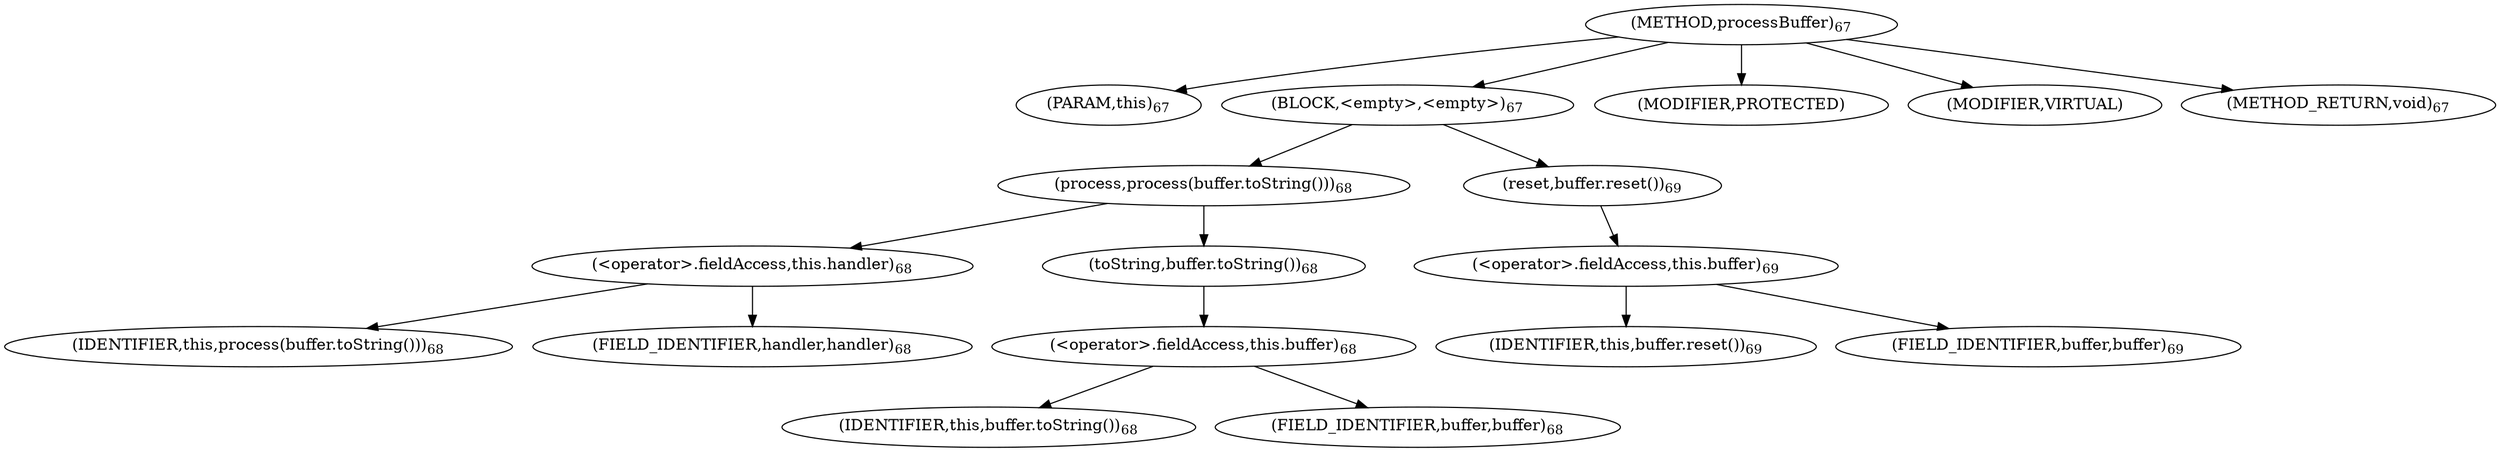 digraph "processBuffer" {  
"89" [label = <(METHOD,processBuffer)<SUB>67</SUB>> ]
"90" [label = <(PARAM,this)<SUB>67</SUB>> ]
"91" [label = <(BLOCK,&lt;empty&gt;,&lt;empty&gt;)<SUB>67</SUB>> ]
"92" [label = <(process,process(buffer.toString()))<SUB>68</SUB>> ]
"93" [label = <(&lt;operator&gt;.fieldAccess,this.handler)<SUB>68</SUB>> ]
"94" [label = <(IDENTIFIER,this,process(buffer.toString()))<SUB>68</SUB>> ]
"95" [label = <(FIELD_IDENTIFIER,handler,handler)<SUB>68</SUB>> ]
"96" [label = <(toString,buffer.toString())<SUB>68</SUB>> ]
"97" [label = <(&lt;operator&gt;.fieldAccess,this.buffer)<SUB>68</SUB>> ]
"98" [label = <(IDENTIFIER,this,buffer.toString())<SUB>68</SUB>> ]
"99" [label = <(FIELD_IDENTIFIER,buffer,buffer)<SUB>68</SUB>> ]
"100" [label = <(reset,buffer.reset())<SUB>69</SUB>> ]
"101" [label = <(&lt;operator&gt;.fieldAccess,this.buffer)<SUB>69</SUB>> ]
"102" [label = <(IDENTIFIER,this,buffer.reset())<SUB>69</SUB>> ]
"103" [label = <(FIELD_IDENTIFIER,buffer,buffer)<SUB>69</SUB>> ]
"104" [label = <(MODIFIER,PROTECTED)> ]
"105" [label = <(MODIFIER,VIRTUAL)> ]
"106" [label = <(METHOD_RETURN,void)<SUB>67</SUB>> ]
  "89" -> "90" 
  "89" -> "91" 
  "89" -> "104" 
  "89" -> "105" 
  "89" -> "106" 
  "91" -> "92" 
  "91" -> "100" 
  "92" -> "93" 
  "92" -> "96" 
  "93" -> "94" 
  "93" -> "95" 
  "96" -> "97" 
  "97" -> "98" 
  "97" -> "99" 
  "100" -> "101" 
  "101" -> "102" 
  "101" -> "103" 
}

